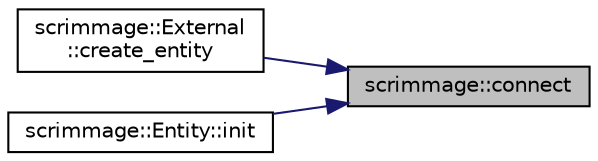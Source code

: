 digraph "scrimmage::connect"
{
 // LATEX_PDF_SIZE
  edge [fontname="Helvetica",fontsize="10",labelfontname="Helvetica",labelfontsize="10"];
  node [fontname="Helvetica",fontsize="10",shape=record];
  rankdir="RL";
  Node1 [label="scrimmage::connect",height=0.2,width=0.4,color="black", fillcolor="grey75", style="filled", fontcolor="black",tooltip=" "];
  Node1 -> Node2 [dir="back",color="midnightblue",fontsize="10",style="solid",fontname="Helvetica"];
  Node2 [label="scrimmage::External\l::create_entity",height=0.2,width=0.4,color="black", fillcolor="white", style="filled",URL="$classscrimmage_1_1External.html#a673bcb7974404e98eb0b02724f073063",tooltip=" "];
  Node1 -> Node3 [dir="back",color="midnightblue",fontsize="10",style="solid",fontname="Helvetica"];
  Node3 [label="scrimmage::Entity::init",height=0.2,width=0.4,color="black", fillcolor="white", style="filled",URL="$classscrimmage_1_1Entity.html#ad852aad2e5b0eff3a6ba76244218e7a8",tooltip=" "];
}
